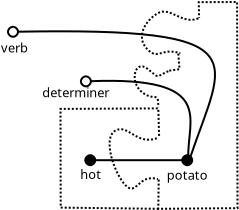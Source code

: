 <?xml version="1.0" encoding="UTF-8"?>
<dia:diagram xmlns:dia="http://www.lysator.liu.se/~alla/dia/">
  <dia:layer name="Background" visible="true" connectable="true" active="true">
    <dia:object type="Standard - BezierLine" version="0" id="O0">
      <dia:attribute name="obj_pos">
        <dia:point val="14.529,10.56"/>
      </dia:attribute>
      <dia:attribute name="obj_bb">
        <dia:rectangle val="12.798,10.268;14.595,12.41"/>
      </dia:attribute>
      <dia:attribute name="bez_points">
        <dia:point val="14.529,10.56"/>
        <dia:point val="13.839,10.87"/>
        <dia:point val="14.139,10.945"/>
        <dia:point val="13.489,10.44"/>
        <dia:point val="12.839,9.935"/>
        <dia:point val="12.569,11.12"/>
        <dia:point val="13.229,11.62"/>
        <dia:point val="13.889,12.12"/>
        <dia:point val="14.029,11.5"/>
        <dia:point val="14.029,12.36"/>
      </dia:attribute>
      <dia:attribute name="corner_types">
        <dia:enum val="0"/>
        <dia:enum val="0"/>
        <dia:enum val="0"/>
        <dia:enum val="0"/>
      </dia:attribute>
      <dia:attribute name="line_style">
        <dia:enum val="4"/>
      </dia:attribute>
    </dia:object>
    <dia:object type="Standard - Text" version="1" id="O1">
      <dia:attribute name="obj_pos">
        <dia:point val="8.223,11.86"/>
      </dia:attribute>
      <dia:attribute name="obj_bb">
        <dia:rectangle val="8.223,11.266;11.786,12.011"/>
      </dia:attribute>
      <dia:attribute name="text">
        <dia:composite type="text">
          <dia:attribute name="string">
            <dia:string>#determiner#</dia:string>
          </dia:attribute>
          <dia:attribute name="font">
            <dia:font family="sans" style="0" name="Helvetica"/>
          </dia:attribute>
          <dia:attribute name="height">
            <dia:real val="0.8"/>
          </dia:attribute>
          <dia:attribute name="pos">
            <dia:point val="8.223,11.86"/>
          </dia:attribute>
          <dia:attribute name="color">
            <dia:color val="#000000ff"/>
          </dia:attribute>
          <dia:attribute name="alignment">
            <dia:enum val="0"/>
          </dia:attribute>
        </dia:composite>
      </dia:attribute>
      <dia:attribute name="valign">
        <dia:enum val="3"/>
      </dia:attribute>
    </dia:object>
    <dia:object type="Standard - BezierLine" version="0" id="O2">
      <dia:attribute name="obj_pos">
        <dia:point val="13.956,13.914"/>
      </dia:attribute>
      <dia:attribute name="obj_bb">
        <dia:rectangle val="11.543,13.409;14.069,16.477"/>
      </dia:attribute>
      <dia:attribute name="bez_points">
        <dia:point val="13.956,13.914"/>
        <dia:point val="12.94,14.281"/>
        <dia:point val="12.501,13.157"/>
        <dia:point val="11.868,13.54"/>
        <dia:point val="11.234,13.923"/>
        <dia:point val="11.818,15.657"/>
        <dia:point val="12.384,16.257"/>
        <dia:point val="12.951,16.857"/>
        <dia:point val="13.023,15.658"/>
        <dia:point val="14.006,15.958"/>
      </dia:attribute>
      <dia:attribute name="corner_types">
        <dia:enum val="0"/>
        <dia:enum val="0"/>
        <dia:enum val="0"/>
        <dia:enum val="0"/>
      </dia:attribute>
      <dia:attribute name="line_style">
        <dia:enum val="4"/>
      </dia:attribute>
    </dia:object>
    <dia:object type="Standard - Line" version="0" id="O3">
      <dia:attribute name="obj_pos">
        <dia:point val="10.377,15.008"/>
      </dia:attribute>
      <dia:attribute name="obj_bb">
        <dia:rectangle val="10.306,14.687;15.796,15.331"/>
      </dia:attribute>
      <dia:attribute name="conn_endpoints">
        <dia:point val="10.377,15.008"/>
        <dia:point val="15.726,15.011"/>
      </dia:attribute>
      <dia:attribute name="numcp">
        <dia:int val="1"/>
      </dia:attribute>
      <dia:attribute name="start_arrow">
        <dia:enum val="8"/>
      </dia:attribute>
      <dia:attribute name="start_arrow_length">
        <dia:real val="0.5"/>
      </dia:attribute>
      <dia:attribute name="start_arrow_width">
        <dia:real val="0.5"/>
      </dia:attribute>
      <dia:attribute name="end_arrow">
        <dia:enum val="8"/>
      </dia:attribute>
      <dia:attribute name="end_arrow_length">
        <dia:real val="0.5"/>
      </dia:attribute>
      <dia:attribute name="end_arrow_width">
        <dia:real val="0.5"/>
      </dia:attribute>
    </dia:object>
    <dia:object type="Standard - Text" version="1" id="O4">
      <dia:attribute name="obj_pos">
        <dia:point val="10.132,15.95"/>
      </dia:attribute>
      <dia:attribute name="obj_bb">
        <dia:rectangle val="10.132,15.356;11.179,16.101"/>
      </dia:attribute>
      <dia:attribute name="text">
        <dia:composite type="text">
          <dia:attribute name="string">
            <dia:string>#hot#</dia:string>
          </dia:attribute>
          <dia:attribute name="font">
            <dia:font family="sans" style="0" name="Helvetica"/>
          </dia:attribute>
          <dia:attribute name="height">
            <dia:real val="0.8"/>
          </dia:attribute>
          <dia:attribute name="pos">
            <dia:point val="10.132,15.95"/>
          </dia:attribute>
          <dia:attribute name="color">
            <dia:color val="#000000ff"/>
          </dia:attribute>
          <dia:attribute name="alignment">
            <dia:enum val="0"/>
          </dia:attribute>
        </dia:composite>
      </dia:attribute>
      <dia:attribute name="valign">
        <dia:enum val="3"/>
      </dia:attribute>
    </dia:object>
    <dia:object type="Standard - Text" version="1" id="O5">
      <dia:attribute name="obj_pos">
        <dia:point val="14.448,15.987"/>
      </dia:attribute>
      <dia:attribute name="obj_bb">
        <dia:rectangle val="14.448,15.393;16.533,16.137"/>
      </dia:attribute>
      <dia:attribute name="text">
        <dia:composite type="text">
          <dia:attribute name="string">
            <dia:string>#potato#</dia:string>
          </dia:attribute>
          <dia:attribute name="font">
            <dia:font family="sans" style="0" name="Helvetica"/>
          </dia:attribute>
          <dia:attribute name="height">
            <dia:real val="0.8"/>
          </dia:attribute>
          <dia:attribute name="pos">
            <dia:point val="14.448,15.987"/>
          </dia:attribute>
          <dia:attribute name="color">
            <dia:color val="#000000ff"/>
          </dia:attribute>
          <dia:attribute name="alignment">
            <dia:enum val="0"/>
          </dia:attribute>
        </dia:composite>
      </dia:attribute>
      <dia:attribute name="valign">
        <dia:enum val="3"/>
      </dia:attribute>
    </dia:object>
    <dia:object type="Standard - PolyLine" version="0" id="O6">
      <dia:attribute name="obj_pos">
        <dia:point val="14.049,17.44"/>
      </dia:attribute>
      <dia:attribute name="obj_bb">
        <dia:rectangle val="9.089,12.37;14.121,17.491"/>
      </dia:attribute>
      <dia:attribute name="poly_points">
        <dia:point val="14.049,17.44"/>
        <dia:point val="9.149,17.38"/>
        <dia:point val="9.139,12.445"/>
        <dia:point val="14.029,12.42"/>
        <dia:point val="14.069,13.82"/>
      </dia:attribute>
      <dia:attribute name="line_style">
        <dia:enum val="4"/>
      </dia:attribute>
    </dia:object>
    <dia:object type="Standard - Text" version="1" id="O7">
      <dia:attribute name="obj_pos">
        <dia:point val="10.683,8.54"/>
      </dia:attribute>
      <dia:attribute name="obj_bb">
        <dia:rectangle val="10.683,7.946;10.683,8.691"/>
      </dia:attribute>
      <dia:attribute name="text">
        <dia:composite type="text">
          <dia:attribute name="string">
            <dia:string>##</dia:string>
          </dia:attribute>
          <dia:attribute name="font">
            <dia:font family="sans" style="0" name="Helvetica"/>
          </dia:attribute>
          <dia:attribute name="height">
            <dia:real val="0.8"/>
          </dia:attribute>
          <dia:attribute name="pos">
            <dia:point val="10.683,8.54"/>
          </dia:attribute>
          <dia:attribute name="color">
            <dia:color val="#000000ff"/>
          </dia:attribute>
          <dia:attribute name="alignment">
            <dia:enum val="0"/>
          </dia:attribute>
        </dia:composite>
      </dia:attribute>
      <dia:attribute name="valign">
        <dia:enum val="3"/>
      </dia:attribute>
    </dia:object>
    <dia:object type="Standard - PolyLine" version="0" id="O8">
      <dia:attribute name="obj_pos">
        <dia:point val="15.029,9.68"/>
      </dia:attribute>
      <dia:attribute name="obj_bb">
        <dia:rectangle val="14.473,9.627;15.143,10.597"/>
      </dia:attribute>
      <dia:attribute name="poly_points">
        <dia:point val="15.029,9.68"/>
        <dia:point val="15.089,10.46"/>
        <dia:point val="14.529,10.54"/>
      </dia:attribute>
      <dia:attribute name="line_style">
        <dia:enum val="4"/>
      </dia:attribute>
    </dia:object>
    <dia:object type="Standard - BezierLine" version="0" id="O9">
      <dia:attribute name="obj_pos">
        <dia:point val="16.029,7.92"/>
      </dia:attribute>
      <dia:attribute name="obj_bb">
        <dia:rectangle val="13.157,7.529;16.095,9.751"/>
      </dia:attribute>
      <dia:attribute name="bez_points">
        <dia:point val="16.029,7.92"/>
        <dia:point val="15.209,8.26"/>
        <dia:point val="14.623,7.287"/>
        <dia:point val="13.989,7.67"/>
        <dia:point val="13.356,8.054"/>
        <dia:point val="12.898,8.845"/>
        <dia:point val="13.464,9.445"/>
        <dia:point val="14.031,10.045"/>
        <dia:point val="14.146,9.36"/>
        <dia:point val="15.129,9.66"/>
      </dia:attribute>
      <dia:attribute name="corner_types">
        <dia:enum val="0"/>
        <dia:enum val="0"/>
        <dia:enum val="0"/>
        <dia:enum val="0"/>
      </dia:attribute>
      <dia:attribute name="line_style">
        <dia:enum val="4"/>
      </dia:attribute>
    </dia:object>
    <dia:object type="Standard - PolyLine" version="0" id="O10">
      <dia:attribute name="obj_pos">
        <dia:point val="14.049,15.98"/>
      </dia:attribute>
      <dia:attribute name="obj_bb">
        <dia:rectangle val="13.979,7.05;18.039,17.491"/>
      </dia:attribute>
      <dia:attribute name="poly_points">
        <dia:point val="14.049,15.98"/>
        <dia:point val="14.029,17.44"/>
        <dia:point val="17.989,17.408"/>
        <dia:point val="17.969,7.1"/>
        <dia:point val="16.052,7.108"/>
        <dia:point val="16.069,7.9"/>
      </dia:attribute>
      <dia:attribute name="line_style">
        <dia:enum val="4"/>
      </dia:attribute>
    </dia:object>
    <dia:object type="Standard - BezierLine" version="0" id="O11">
      <dia:attribute name="obj_pos">
        <dia:point val="15.529,14.92"/>
      </dia:attribute>
      <dia:attribute name="obj_bb">
        <dia:rectangle val="10.088,10.749;15.689,14.972"/>
      </dia:attribute>
      <dia:attribute name="bez_points">
        <dia:point val="15.529,14.92"/>
        <dia:point val="15.449,12.98"/>
        <dia:point val="16.989,10.82"/>
        <dia:point val="10.109,11.08"/>
      </dia:attribute>
      <dia:attribute name="corner_types">
        <dia:enum val="0"/>
        <dia:enum val="0"/>
      </dia:attribute>
      <dia:attribute name="end_arrow">
        <dia:enum val="9"/>
      </dia:attribute>
      <dia:attribute name="end_arrow_length">
        <dia:real val="0.5"/>
      </dia:attribute>
      <dia:attribute name="end_arrow_width">
        <dia:real val="0.5"/>
      </dia:attribute>
    </dia:object>
    <dia:object type="Standard - BezierLine" version="0" id="O12">
      <dia:attribute name="obj_pos">
        <dia:point val="15.629,14.86"/>
      </dia:attribute>
      <dia:attribute name="obj_bb">
        <dia:rectangle val="6.443,8.269;16.915,14.924"/>
      </dia:attribute>
      <dia:attribute name="bez_points">
        <dia:point val="15.629,14.86"/>
        <dia:point val="17.314,9.845"/>
        <dia:point val="19.214,8.37"/>
        <dia:point val="6.464,8.595"/>
      </dia:attribute>
      <dia:attribute name="corner_types">
        <dia:enum val="0"/>
        <dia:enum val="0"/>
      </dia:attribute>
      <dia:attribute name="end_arrow">
        <dia:enum val="9"/>
      </dia:attribute>
      <dia:attribute name="end_arrow_length">
        <dia:real val="0.5"/>
      </dia:attribute>
      <dia:attribute name="end_arrow_width">
        <dia:real val="0.5"/>
      </dia:attribute>
    </dia:object>
    <dia:object type="Standard - Text" version="1" id="O13">
      <dia:attribute name="obj_pos">
        <dia:point val="6.164,9.62"/>
      </dia:attribute>
      <dia:attribute name="obj_bb">
        <dia:rectangle val="6.164,9.026;7.609,9.771"/>
      </dia:attribute>
      <dia:attribute name="text">
        <dia:composite type="text">
          <dia:attribute name="string">
            <dia:string>#verb#</dia:string>
          </dia:attribute>
          <dia:attribute name="font">
            <dia:font family="sans" style="0" name="Helvetica"/>
          </dia:attribute>
          <dia:attribute name="height">
            <dia:real val="0.8"/>
          </dia:attribute>
          <dia:attribute name="pos">
            <dia:point val="6.164,9.62"/>
          </dia:attribute>
          <dia:attribute name="color">
            <dia:color val="#000000ff"/>
          </dia:attribute>
          <dia:attribute name="alignment">
            <dia:enum val="0"/>
          </dia:attribute>
        </dia:composite>
      </dia:attribute>
      <dia:attribute name="valign">
        <dia:enum val="3"/>
      </dia:attribute>
    </dia:object>
  </dia:layer>
</dia:diagram>
